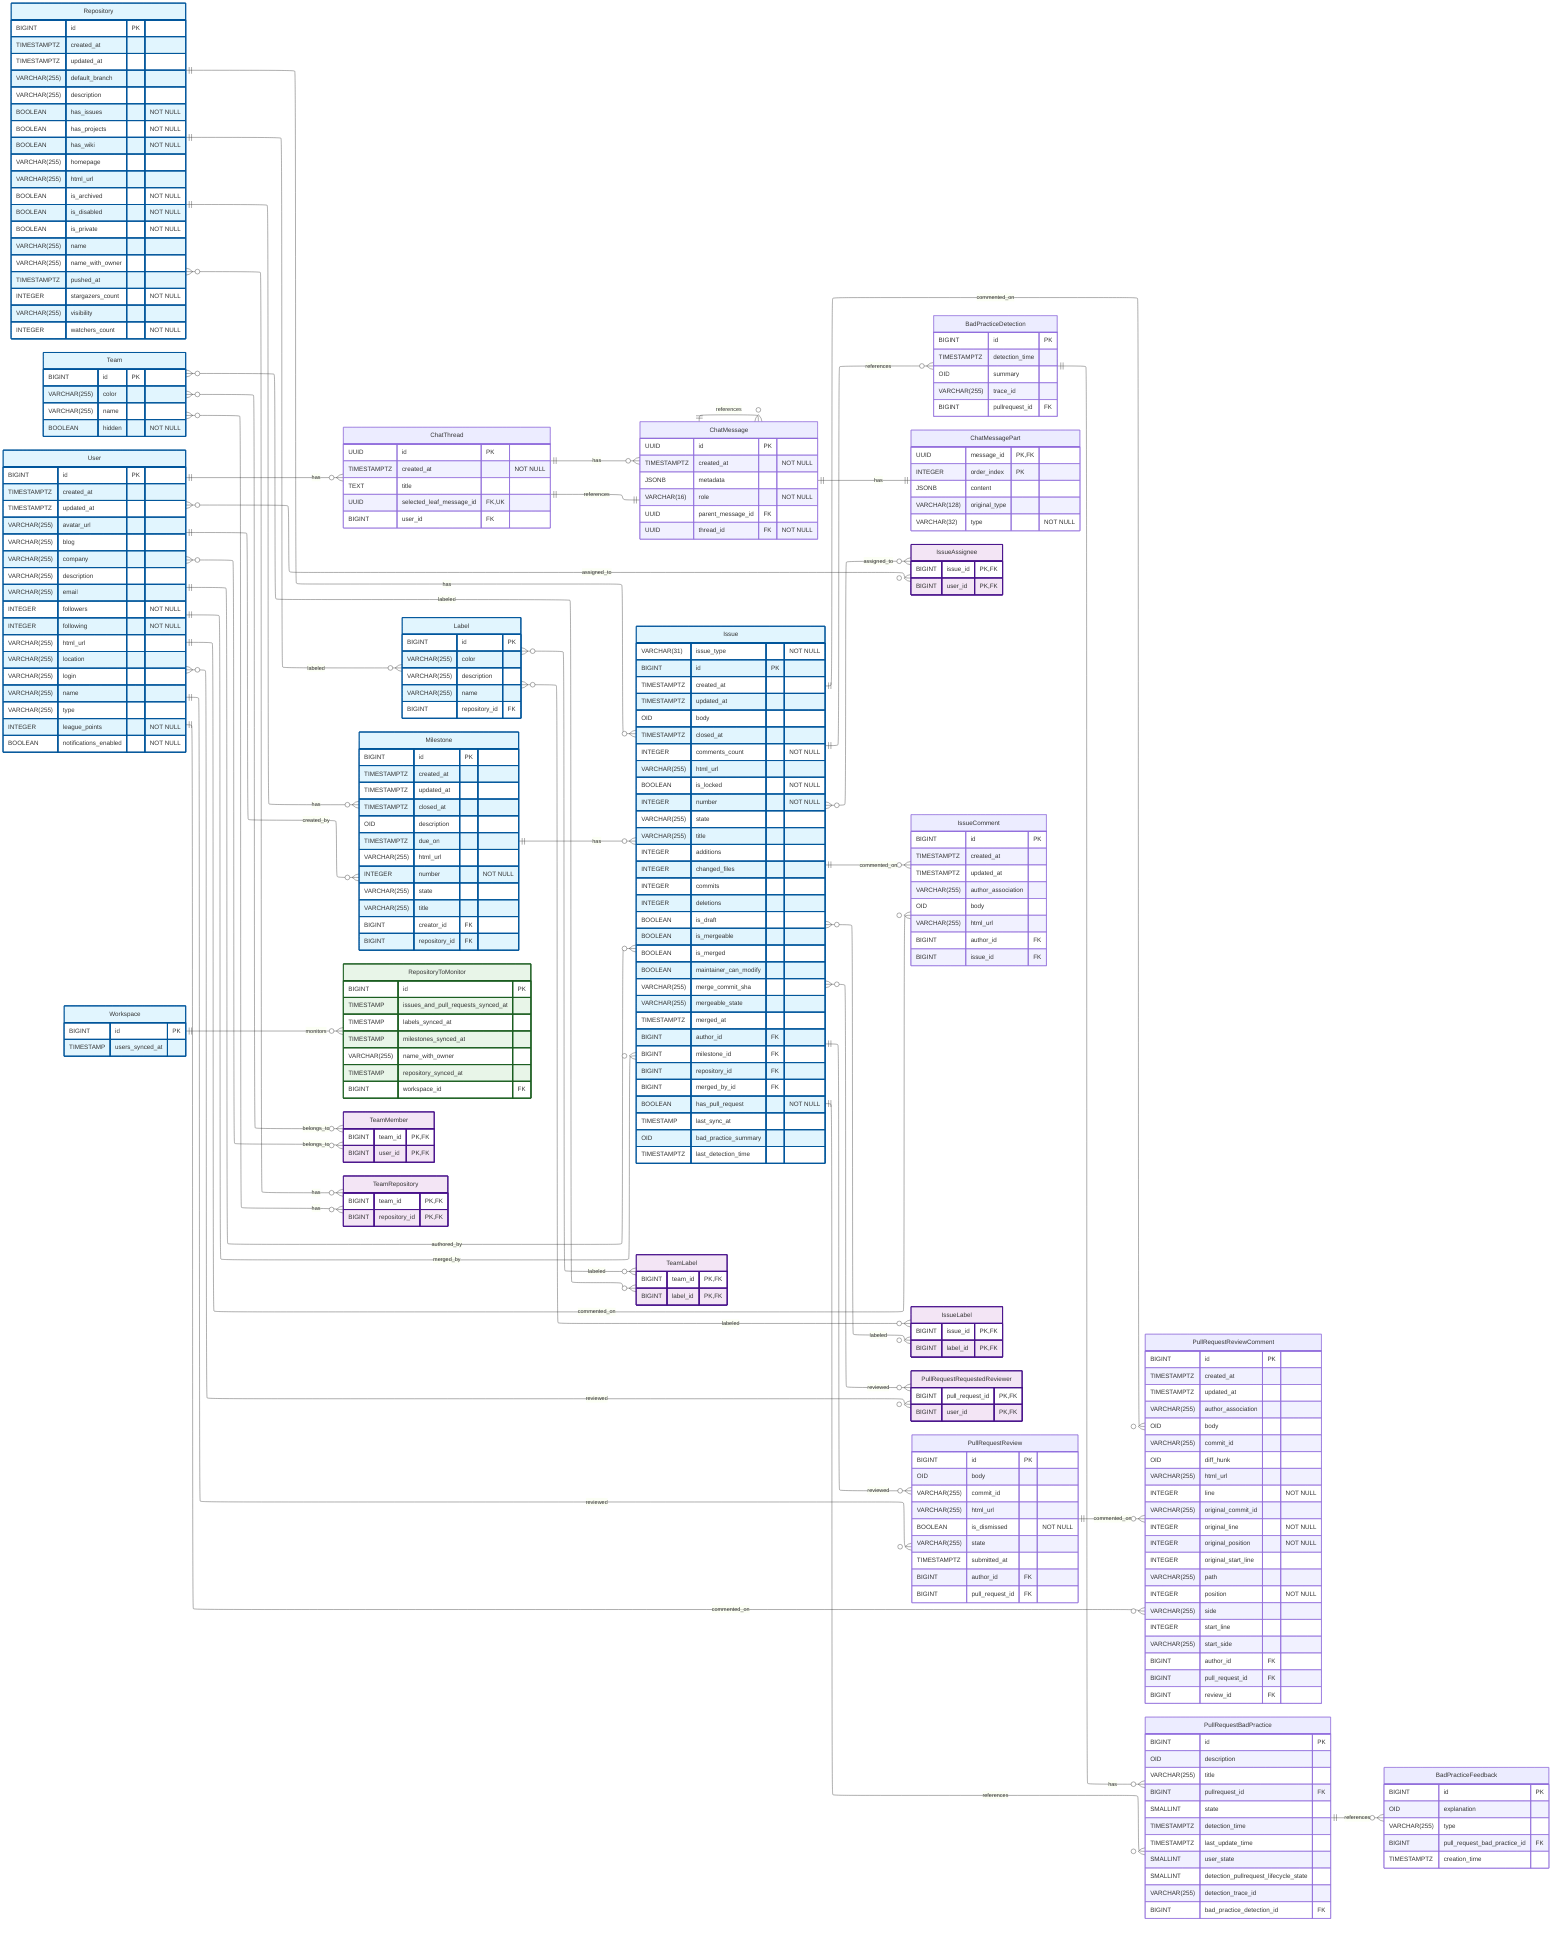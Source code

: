 ---
config:
    layout: elk
---
erDiagram
    %% Generated automatically from PostgreSQL database schema
    %% using scripts/generate_mermaid_erd.py
    %% To regenerate: npm run db:erd:generate

    direction LR

    BadPracticeDetection {
        BIGINT id PK
        TIMESTAMPTZ detection_time
        OID summary
        VARCHAR(255) trace_id
        BIGINT pullrequest_id FK
    }

    BadPracticeFeedback {
        BIGINT id PK
        OID explanation
        VARCHAR(255) type
        BIGINT pull_request_bad_practice_id FK
        TIMESTAMPTZ creation_time
    }

    ChatMessage {
        UUID id PK
        TIMESTAMPTZ created_at "NOT NULL"
        JSONB metadata
        VARCHAR(16) role "NOT NULL"
        UUID parent_message_id FK
        UUID thread_id FK "NOT NULL"
    }

    ChatMessagePart {
        UUID message_id PK,FK
        INTEGER order_index PK
        JSONB content
        VARCHAR(128) original_type
        VARCHAR(32) type "NOT NULL"
    }

    ChatThread {
        UUID id PK
        TIMESTAMPTZ created_at "NOT NULL"
        TEXT title
        UUID selected_leaf_message_id FK,UK
        BIGINT user_id FK
    }

    Issue {
        VARCHAR(31) issue_type "NOT NULL"
        BIGINT id PK
        TIMESTAMPTZ created_at
        TIMESTAMPTZ updated_at
        OID body
        TIMESTAMPTZ closed_at
        INTEGER comments_count "NOT NULL"
        VARCHAR(255) html_url
        BOOLEAN is_locked "NOT NULL"
        INTEGER number "NOT NULL"
        VARCHAR(255) state
        VARCHAR(255) title
        INTEGER additions
        INTEGER changed_files
        INTEGER commits
        INTEGER deletions
        BOOLEAN is_draft
        BOOLEAN is_mergeable
        BOOLEAN is_merged
        BOOLEAN maintainer_can_modify
        VARCHAR(255) merge_commit_sha
        VARCHAR(255) mergeable_state
        TIMESTAMPTZ merged_at
        BIGINT author_id FK
        BIGINT milestone_id FK
        BIGINT repository_id FK
        BIGINT merged_by_id FK
        BOOLEAN has_pull_request "NOT NULL"
        TIMESTAMP last_sync_at
        OID bad_practice_summary
        TIMESTAMPTZ last_detection_time
    }

    IssueAssignee {
        BIGINT issue_id PK,FK
        BIGINT user_id PK,FK
    }

    IssueComment {
        BIGINT id PK
        TIMESTAMPTZ created_at
        TIMESTAMPTZ updated_at
        VARCHAR(255) author_association
        OID body
        VARCHAR(255) html_url
        BIGINT author_id FK
        BIGINT issue_id FK
    }

    IssueLabel {
        BIGINT issue_id PK,FK
        BIGINT label_id PK,FK
    }

    Label {
        BIGINT id PK
        VARCHAR(255) color
        VARCHAR(255) description
        VARCHAR(255) name
        BIGINT repository_id FK
    }

    Milestone {
        BIGINT id PK
        TIMESTAMPTZ created_at
        TIMESTAMPTZ updated_at
        TIMESTAMPTZ closed_at
        OID description
        TIMESTAMPTZ due_on
        VARCHAR(255) html_url
        INTEGER number "NOT NULL"
        VARCHAR(255) state
        VARCHAR(255) title
        BIGINT creator_id FK
        BIGINT repository_id FK
    }

    PullRequestRequestedReviewer {
        BIGINT pull_request_id PK,FK
        BIGINT user_id PK,FK
    }

    PullRequestReview {
        BIGINT id PK
        OID body
        VARCHAR(255) commit_id
        VARCHAR(255) html_url
        BOOLEAN is_dismissed "NOT NULL"
        VARCHAR(255) state
        TIMESTAMPTZ submitted_at
        BIGINT author_id FK
        BIGINT pull_request_id FK
    }

    PullRequestReviewComment {
        BIGINT id PK
        TIMESTAMPTZ created_at
        TIMESTAMPTZ updated_at
        VARCHAR(255) author_association
        OID body
        VARCHAR(255) commit_id
        OID diff_hunk
        VARCHAR(255) html_url
        INTEGER line "NOT NULL"
        VARCHAR(255) original_commit_id
        INTEGER original_line "NOT NULL"
        INTEGER original_position "NOT NULL"
        INTEGER original_start_line
        VARCHAR(255) path
        INTEGER position "NOT NULL"
        VARCHAR(255) side
        INTEGER start_line
        VARCHAR(255) start_side
        BIGINT author_id FK
        BIGINT pull_request_id FK
        BIGINT review_id FK
    }

    PullRequestBadPractice {
        BIGINT id PK
        OID description
        VARCHAR(255) title
        BIGINT pullrequest_id FK
        SMALLINT state
        TIMESTAMPTZ detection_time
        TIMESTAMPTZ last_update_time
        SMALLINT user_state
        SMALLINT detection_pullrequest_lifecycle_state
        VARCHAR(255) detection_trace_id
        BIGINT bad_practice_detection_id FK
    }

    Repository {
        BIGINT id PK
        TIMESTAMPTZ created_at
        TIMESTAMPTZ updated_at
        VARCHAR(255) default_branch
        VARCHAR(255) description
        BOOLEAN has_issues "NOT NULL"
        BOOLEAN has_projects "NOT NULL"
        BOOLEAN has_wiki "NOT NULL"
        VARCHAR(255) homepage
        VARCHAR(255) html_url
        BOOLEAN is_archived "NOT NULL"
        BOOLEAN is_disabled "NOT NULL"
        BOOLEAN is_private "NOT NULL"
        VARCHAR(255) name
        VARCHAR(255) name_with_owner
        TIMESTAMPTZ pushed_at
        INTEGER stargazers_count "NOT NULL"
        VARCHAR(255) visibility
        INTEGER watchers_count "NOT NULL"
    }

    RepositoryToMonitor {
        BIGINT id PK
        TIMESTAMP issues_and_pull_requests_synced_at
        TIMESTAMP labels_synced_at
        TIMESTAMP milestones_synced_at
        VARCHAR(255) name_with_owner
        TIMESTAMP repository_synced_at
        BIGINT workspace_id FK
    }

    Team {
        BIGINT id PK
        VARCHAR(255) color
        VARCHAR(255) name
        BOOLEAN hidden "NOT NULL"
    }

    TeamLabel {
        BIGINT team_id PK,FK
        BIGINT label_id PK,FK
    }

    TeamMember {
        BIGINT team_id PK,FK
        BIGINT user_id PK,FK
    }

    TeamRepository {
        BIGINT team_id PK,FK
        BIGINT repository_id PK,FK
    }

    User {
        BIGINT id PK
        TIMESTAMPTZ created_at
        TIMESTAMPTZ updated_at
        VARCHAR(255) avatar_url
        VARCHAR(255) blog
        VARCHAR(255) company
        VARCHAR(255) description
        VARCHAR(255) email
        INTEGER followers "NOT NULL"
        INTEGER following "NOT NULL"
        VARCHAR(255) html_url
        VARCHAR(255) location
        VARCHAR(255) login
        VARCHAR(255) name
        VARCHAR(255) type
        INTEGER league_points "NOT NULL"
        BOOLEAN notifications_enabled "NOT NULL"
    }

    Workspace {
        BIGINT id PK
        TIMESTAMP users_synced_at
    }

    %% Relationships
    %% One-to-One relationships
    ChatMessage ||--|| ChatMessagePart : has
    ChatMessage ||--|| ChatThread : references

    %% One-to-Many relationships
    Issue ||--o{ BadPracticeDetection : references
    PullRequestBadPractice ||--o{ BadPracticeFeedback : references
    ChatMessage ||--o{ ChatMessage : references
    ChatThread ||--o{ ChatMessage : has
    User ||--o{ ChatThread : has
    User ||--o{ Issue : authored_by
    User ||--o{ Issue : merged_by
    Milestone ||--o{ Issue : has
    Repository ||--o{ Issue : has
    User ||--o{ IssueComment : commented_on
    Issue ||--o{ IssueComment : commented_on
    Repository ||--o{ Label : labeled
    User ||--o{ Milestone : created_by
    Repository ||--o{ Milestone : has
    User ||--o{ PullRequestReview : reviewed
    Issue ||--o{ PullRequestReview : reviewed
    User ||--o{ PullRequestReviewComment : commented_on
    Issue ||--o{ PullRequestReviewComment : commented_on
    PullRequestReview ||--o{ PullRequestReviewComment : commented_on
    BadPracticeDetection ||--o{ PullRequestBadPractice : has
    Issue ||--o{ PullRequestBadPractice : references
    Workspace ||--o{ RepositoryToMonitor : monitors

    %% Many-to-Many relationships
    Issue }o--o{ IssueAssignee : assigned_to
    User }o--o{ IssueAssignee : assigned_to
    Issue }o--o{ IssueLabel : labeled
    Label }o--o{ IssueLabel : labeled
    Issue }o--o{ PullRequestRequestedReviewer : reviewed
    User }o--o{ PullRequestRequestedReviewer : reviewed
    Label }o--o{ TeamLabel : labeled
    Team }o--o{ TeamLabel : labeled
    Team }o--o{ TeamMember : belongs_to
    User }o--o{ TeamMember : belongs_to
    Repository }o--o{ TeamRepository : has
    Team }o--o{ TeamRepository : has

    %% Styling
    classDef primaryEntity fill:#e1f5fe,stroke:#01579b,stroke-width:2px
    classDef associationEntity fill:#f3e5f5,stroke:#4a148c,stroke-width:2px
    classDef metadataEntity fill:#e8f5e8,stroke:#1b5e20,stroke-width:2px

    class Issue primaryEntity
    class IssueAssignee associationEntity
    class IssueLabel associationEntity
    class Label primaryEntity
    class Milestone primaryEntity
    class PullRequestRequestedReviewer associationEntity
    class Repository primaryEntity
    class RepositoryToMonitor metadataEntity
    class Team primaryEntity
    class TeamLabel associationEntity
    class TeamMember associationEntity
    class TeamRepository associationEntity
    class User primaryEntity
    class Workspace primaryEntity
